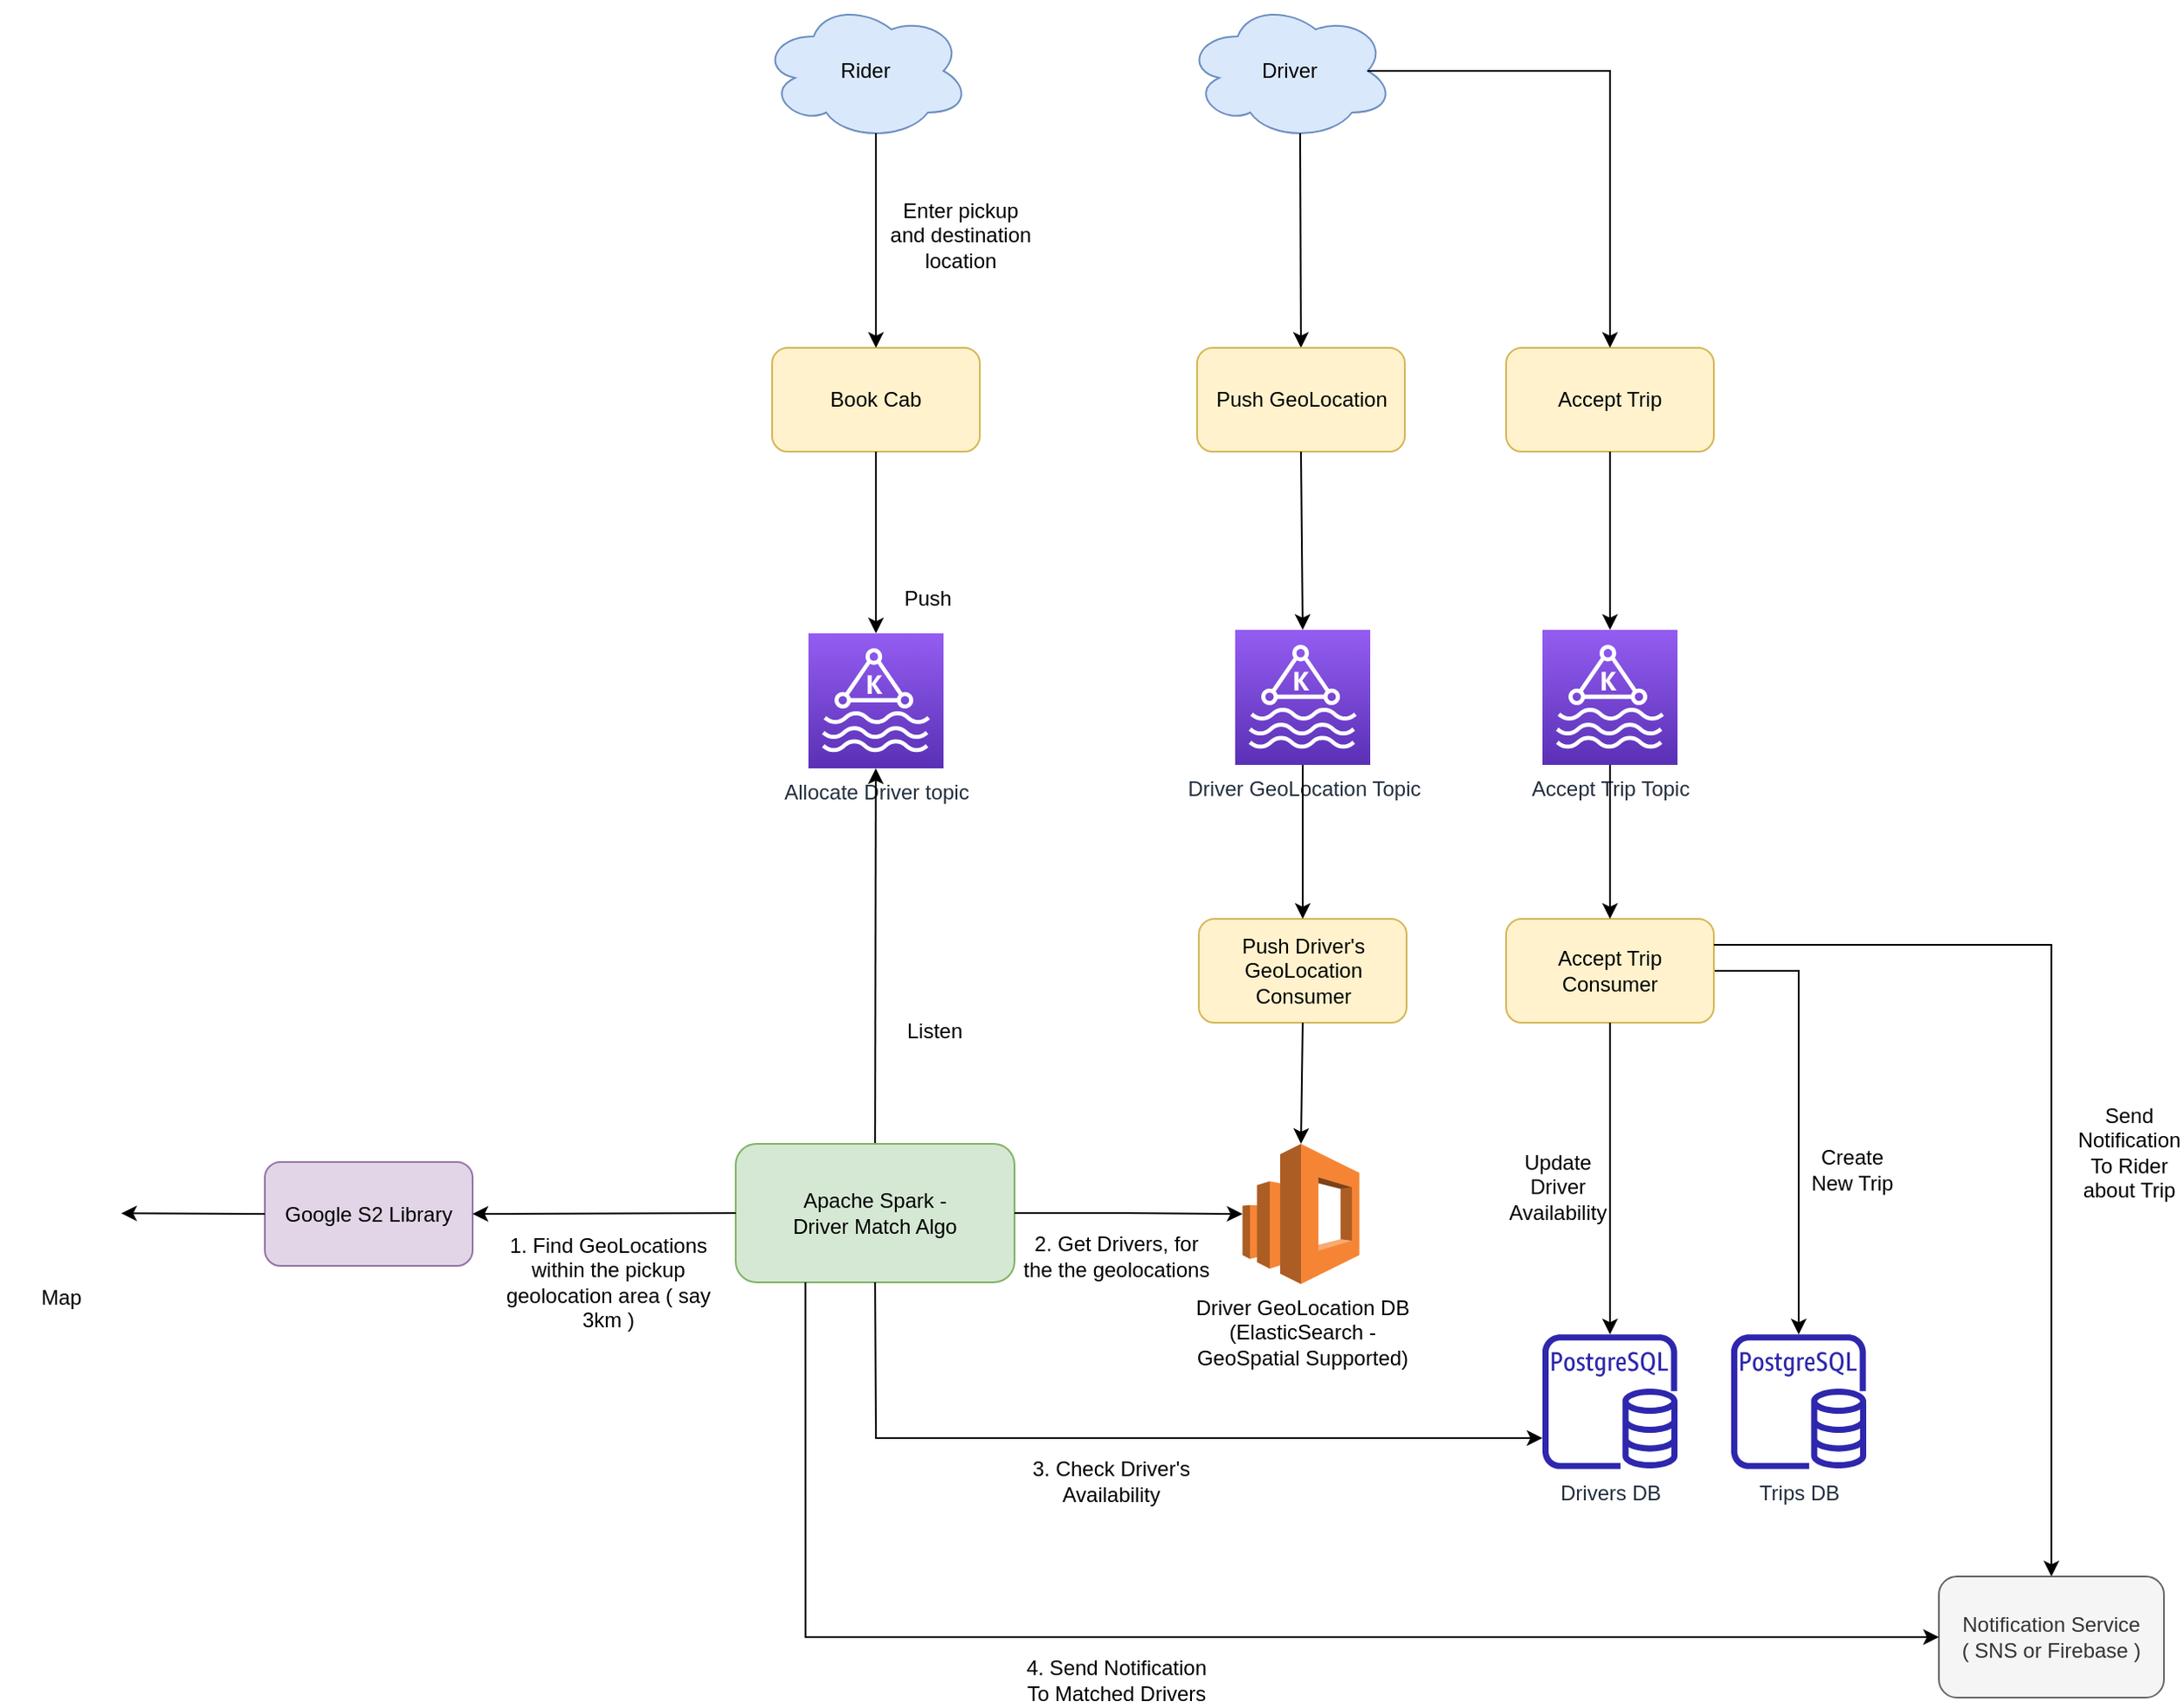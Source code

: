 <mxfile version="20.3.2" type="github">
  <diagram id="pcyGeBuE8nyzWbv3072U" name="Page-1">
    <mxGraphModel dx="1796" dy="526" grid="1" gridSize="10" guides="1" tooltips="1" connect="1" arrows="1" fold="1" page="1" pageScale="1" pageWidth="850" pageHeight="1100" math="0" shadow="0">
      <root>
        <mxCell id="0" />
        <mxCell id="1" parent="0" />
        <mxCell id="frjB1W2SkOTdsVXl6TDt-1" value="Rider" style="ellipse;shape=cloud;whiteSpace=wrap;html=1;fillColor=#dae8fc;strokeColor=#6c8ebf;" parent="1" vertex="1">
          <mxGeometry x="180" y="80" width="120" height="80" as="geometry" />
        </mxCell>
        <mxCell id="frjB1W2SkOTdsVXl6TDt-2" value="Book Cab" style="rounded=1;whiteSpace=wrap;html=1;fillColor=#fff2cc;strokeColor=#d6b656;" parent="1" vertex="1">
          <mxGeometry x="186" y="280" width="120" height="60" as="geometry" />
        </mxCell>
        <mxCell id="frjB1W2SkOTdsVXl6TDt-3" value="" style="endArrow=classic;html=1;rounded=0;exitX=0.55;exitY=0.95;exitDx=0;exitDy=0;exitPerimeter=0;entryX=0.5;entryY=0;entryDx=0;entryDy=0;" parent="1" source="frjB1W2SkOTdsVXl6TDt-1" target="frjB1W2SkOTdsVXl6TDt-2" edge="1">
          <mxGeometry width="50" height="50" relative="1" as="geometry">
            <mxPoint x="400" y="300" as="sourcePoint" />
            <mxPoint x="450" y="250" as="targetPoint" />
          </mxGeometry>
        </mxCell>
        <mxCell id="frjB1W2SkOTdsVXl6TDt-4" value="Enter pickup and destination location" style="text;html=1;strokeColor=none;fillColor=none;align=center;verticalAlign=middle;whiteSpace=wrap;rounded=0;" parent="1" vertex="1">
          <mxGeometry x="250" y="190" width="90" height="50" as="geometry" />
        </mxCell>
        <mxCell id="frjB1W2SkOTdsVXl6TDt-5" value="Allocate Driver topic" style="sketch=0;points=[[0,0,0],[0.25,0,0],[0.5,0,0],[0.75,0,0],[1,0,0],[0,1,0],[0.25,1,0],[0.5,1,0],[0.75,1,0],[1,1,0],[0,0.25,0],[0,0.5,0],[0,0.75,0],[1,0.25,0],[1,0.5,0],[1,0.75,0]];outlineConnect=0;fontColor=#232F3E;gradientColor=#945DF2;gradientDirection=north;fillColor=#5A30B5;strokeColor=#ffffff;dashed=0;verticalLabelPosition=bottom;verticalAlign=top;align=center;html=1;fontSize=12;fontStyle=0;aspect=fixed;shape=mxgraph.aws4.resourceIcon;resIcon=mxgraph.aws4.managed_streaming_for_kafka;" parent="1" vertex="1">
          <mxGeometry x="207" y="445" width="78" height="78" as="geometry" />
        </mxCell>
        <mxCell id="frjB1W2SkOTdsVXl6TDt-6" value="" style="endArrow=classic;html=1;rounded=0;exitX=0.5;exitY=1;exitDx=0;exitDy=0;entryX=0.5;entryY=0;entryDx=0;entryDy=0;entryPerimeter=0;" parent="1" source="frjB1W2SkOTdsVXl6TDt-2" target="frjB1W2SkOTdsVXl6TDt-5" edge="1">
          <mxGeometry width="50" height="50" relative="1" as="geometry">
            <mxPoint x="400" y="390" as="sourcePoint" />
            <mxPoint x="450" y="340" as="targetPoint" />
          </mxGeometry>
        </mxCell>
        <mxCell id="frjB1W2SkOTdsVXl6TDt-8" value="Driver GeoLocation DB &lt;br&gt;&lt;div&gt;(ElasticSearch - &lt;br&gt;&lt;/div&gt;&lt;div&gt;GeoSpatial Supported)&lt;/div&gt;" style="outlineConnect=0;dashed=0;verticalLabelPosition=bottom;verticalAlign=top;align=center;html=1;shape=mxgraph.aws3.elasticsearch_service;fillColor=#F58534;gradientColor=none;" parent="1" vertex="1">
          <mxGeometry x="457.75" y="740" width="67.5" height="81" as="geometry" />
        </mxCell>
        <mxCell id="frjB1W2SkOTdsVXl6TDt-10" value="" style="endArrow=classic;html=1;rounded=0;exitX=0.5;exitY=0;exitDx=0;exitDy=0;" parent="1" source="frjB1W2SkOTdsVXl6TDt-11" target="frjB1W2SkOTdsVXl6TDt-5" edge="1">
          <mxGeometry width="50" height="50" relative="1" as="geometry">
            <mxPoint x="246" y="610" as="sourcePoint" />
            <mxPoint x="450" y="630" as="targetPoint" />
          </mxGeometry>
        </mxCell>
        <mxCell id="frjB1W2SkOTdsVXl6TDt-11" value="&lt;div&gt;Apache Spark - &lt;br&gt;&lt;/div&gt;&lt;div&gt;Driver Match Algo&lt;br&gt;&lt;/div&gt;" style="rounded=1;whiteSpace=wrap;html=1;fillColor=#d5e8d4;strokeColor=#82b366;" parent="1" vertex="1">
          <mxGeometry x="165" y="740" width="161" height="80" as="geometry" />
        </mxCell>
        <mxCell id="frjB1W2SkOTdsVXl6TDt-13" value="" style="endArrow=classic;html=1;rounded=0;exitX=1;exitY=0.5;exitDx=0;exitDy=0;edgeStyle=orthogonalEdgeStyle;entryX=0;entryY=0.5;entryDx=0;entryDy=0;entryPerimeter=0;" parent="1" source="frjB1W2SkOTdsVXl6TDt-11" target="frjB1W2SkOTdsVXl6TDt-8" edge="1">
          <mxGeometry width="50" height="50" relative="1" as="geometry">
            <mxPoint x="360" y="810" as="sourcePoint" />
            <mxPoint x="410" y="760" as="targetPoint" />
          </mxGeometry>
        </mxCell>
        <mxCell id="frjB1W2SkOTdsVXl6TDt-16" value="Driver" style="ellipse;shape=cloud;whiteSpace=wrap;html=1;fillColor=#dae8fc;strokeColor=#6c8ebf;" parent="1" vertex="1">
          <mxGeometry x="425" y="80" width="120" height="80" as="geometry" />
        </mxCell>
        <mxCell id="frjB1W2SkOTdsVXl6TDt-17" value="" style="endArrow=classic;html=1;rounded=0;exitX=0.55;exitY=0.95;exitDx=0;exitDy=0;exitPerimeter=0;entryX=0.5;entryY=0;entryDx=0;entryDy=0;" parent="1" source="frjB1W2SkOTdsVXl6TDt-16" target="frjB1W2SkOTdsVXl6TDt-18" edge="1">
          <mxGeometry width="50" height="50" relative="1" as="geometry">
            <mxPoint x="310" y="370" as="sourcePoint" />
            <mxPoint x="490" y="270" as="targetPoint" />
          </mxGeometry>
        </mxCell>
        <mxCell id="frjB1W2SkOTdsVXl6TDt-18" value="Push GeoLocation" style="rounded=1;whiteSpace=wrap;html=1;fillColor=#fff2cc;strokeColor=#d6b656;" parent="1" vertex="1">
          <mxGeometry x="431.5" y="280" width="120" height="60" as="geometry" />
        </mxCell>
        <mxCell id="frjB1W2SkOTdsVXl6TDt-19" value="Accept Trip" style="rounded=1;whiteSpace=wrap;html=1;fillColor=#fff2cc;strokeColor=#d6b656;" parent="1" vertex="1">
          <mxGeometry x="610" y="280" width="120" height="60" as="geometry" />
        </mxCell>
        <mxCell id="frjB1W2SkOTdsVXl6TDt-20" value="" style="endArrow=classic;html=1;rounded=0;exitX=0.875;exitY=0.5;exitDx=0;exitDy=0;exitPerimeter=0;entryX=0.5;entryY=0;entryDx=0;entryDy=0;edgeStyle=orthogonalEdgeStyle;" parent="1" source="frjB1W2SkOTdsVXl6TDt-16" target="frjB1W2SkOTdsVXl6TDt-19" edge="1">
          <mxGeometry width="50" height="50" relative="1" as="geometry">
            <mxPoint x="310" y="360" as="sourcePoint" />
            <mxPoint x="360" y="310" as="targetPoint" />
          </mxGeometry>
        </mxCell>
        <mxCell id="frjB1W2SkOTdsVXl6TDt-22" value="Driver GeoLocation Topic" style="sketch=0;points=[[0,0,0],[0.25,0,0],[0.5,0,0],[0.75,0,0],[1,0,0],[0,1,0],[0.25,1,0],[0.5,1,0],[0.75,1,0],[1,1,0],[0,0.25,0],[0,0.5,0],[0,0.75,0],[1,0.25,0],[1,0.5,0],[1,0.75,0]];outlineConnect=0;fontColor=#232F3E;gradientColor=#945DF2;gradientDirection=north;fillColor=#5A30B5;strokeColor=#ffffff;dashed=0;verticalLabelPosition=bottom;verticalAlign=top;align=center;html=1;fontSize=12;fontStyle=0;aspect=fixed;shape=mxgraph.aws4.resourceIcon;resIcon=mxgraph.aws4.managed_streaming_for_kafka;" parent="1" vertex="1">
          <mxGeometry x="453.5" y="443" width="78" height="78" as="geometry" />
        </mxCell>
        <mxCell id="frjB1W2SkOTdsVXl6TDt-23" value="" style="endArrow=classic;html=1;rounded=0;exitX=0.5;exitY=1;exitDx=0;exitDy=0;entryX=0.5;entryY=0;entryDx=0;entryDy=0;entryPerimeter=0;" parent="1" source="frjB1W2SkOTdsVXl6TDt-18" target="frjB1W2SkOTdsVXl6TDt-22" edge="1">
          <mxGeometry width="50" height="50" relative="1" as="geometry">
            <mxPoint x="310" y="550" as="sourcePoint" />
            <mxPoint x="360" y="500" as="targetPoint" />
          </mxGeometry>
        </mxCell>
        <mxCell id="frjB1W2SkOTdsVXl6TDt-25" value="Push Driver&#39;s GeoLocation Consumer" style="rounded=1;whiteSpace=wrap;html=1;fillColor=#fff2cc;strokeColor=#d6b656;" parent="1" vertex="1">
          <mxGeometry x="432.5" y="610" width="120" height="60" as="geometry" />
        </mxCell>
        <mxCell id="frjB1W2SkOTdsVXl6TDt-26" value="" style="endArrow=classic;html=1;rounded=0;exitX=0.5;exitY=1;exitDx=0;exitDy=0;exitPerimeter=0;entryX=0.5;entryY=0;entryDx=0;entryDy=0;" parent="1" source="frjB1W2SkOTdsVXl6TDt-22" target="frjB1W2SkOTdsVXl6TDt-25" edge="1">
          <mxGeometry width="50" height="50" relative="1" as="geometry">
            <mxPoint x="310" y="600" as="sourcePoint" />
            <mxPoint x="360" y="550" as="targetPoint" />
          </mxGeometry>
        </mxCell>
        <mxCell id="frjB1W2SkOTdsVXl6TDt-27" value="" style="endArrow=classic;html=1;rounded=0;exitX=0.5;exitY=1;exitDx=0;exitDy=0;entryX=0.5;entryY=0;entryDx=0;entryDy=0;entryPerimeter=0;" parent="1" source="frjB1W2SkOTdsVXl6TDt-25" target="frjB1W2SkOTdsVXl6TDt-8" edge="1">
          <mxGeometry width="50" height="50" relative="1" as="geometry">
            <mxPoint x="310" y="600" as="sourcePoint" />
            <mxPoint x="360" y="550" as="targetPoint" />
          </mxGeometry>
        </mxCell>
        <mxCell id="frjB1W2SkOTdsVXl6TDt-28" value="4. Send Notification To Matched Drivers" style="text;html=1;strokeColor=none;fillColor=none;align=center;verticalAlign=middle;whiteSpace=wrap;rounded=0;" parent="1" vertex="1">
          <mxGeometry x="325" y="1035" width="120" height="30" as="geometry" />
        </mxCell>
        <mxCell id="frjB1W2SkOTdsVXl6TDt-29" value="Accept Trip Topic" style="sketch=0;points=[[0,0,0],[0.25,0,0],[0.5,0,0],[0.75,0,0],[1,0,0],[0,1,0],[0.25,1,0],[0.5,1,0],[0.75,1,0],[1,1,0],[0,0.25,0],[0,0.5,0],[0,0.75,0],[1,0.25,0],[1,0.5,0],[1,0.75,0]];outlineConnect=0;fontColor=#232F3E;gradientColor=#945DF2;gradientDirection=north;fillColor=#5A30B5;strokeColor=#ffffff;dashed=0;verticalLabelPosition=bottom;verticalAlign=top;align=center;html=1;fontSize=12;fontStyle=0;aspect=fixed;shape=mxgraph.aws4.resourceIcon;resIcon=mxgraph.aws4.managed_streaming_for_kafka;" parent="1" vertex="1">
          <mxGeometry x="631" y="443" width="78" height="78" as="geometry" />
        </mxCell>
        <mxCell id="frjB1W2SkOTdsVXl6TDt-32" value="" style="endArrow=classic;html=1;rounded=0;exitX=0.5;exitY=1;exitDx=0;exitDy=0;" parent="1" source="frjB1W2SkOTdsVXl6TDt-19" target="frjB1W2SkOTdsVXl6TDt-29" edge="1">
          <mxGeometry width="50" height="50" relative="1" as="geometry">
            <mxPoint x="320" y="490" as="sourcePoint" />
            <mxPoint x="370" y="440" as="targetPoint" />
          </mxGeometry>
        </mxCell>
        <mxCell id="frjB1W2SkOTdsVXl6TDt-33" value="Trips DB" style="sketch=0;outlineConnect=0;fontColor=#232F3E;gradientColor=none;fillColor=#2E27AD;strokeColor=none;dashed=0;verticalLabelPosition=bottom;verticalAlign=top;align=center;html=1;fontSize=12;fontStyle=0;aspect=fixed;pointerEvents=1;shape=mxgraph.aws4.rds_postgresql_instance;" parent="1" vertex="1">
          <mxGeometry x="740" y="850" width="78" height="78" as="geometry" />
        </mxCell>
        <mxCell id="frjB1W2SkOTdsVXl6TDt-34" value="" style="endArrow=classic;html=1;rounded=0;exitX=1;exitY=0.5;exitDx=0;exitDy=0;edgeStyle=orthogonalEdgeStyle;" parent="1" source="frjB1W2SkOTdsVXl6TDt-35" target="frjB1W2SkOTdsVXl6TDt-33" edge="1">
          <mxGeometry width="50" height="50" relative="1" as="geometry">
            <mxPoint x="680" y="770" as="sourcePoint" />
            <mxPoint x="370" y="740" as="targetPoint" />
          </mxGeometry>
        </mxCell>
        <mxCell id="frjB1W2SkOTdsVXl6TDt-35" value="Accept Trip Consumer" style="rounded=1;whiteSpace=wrap;html=1;fillColor=#fff2cc;strokeColor=#d6b656;" parent="1" vertex="1">
          <mxGeometry x="610" y="610" width="120" height="60" as="geometry" />
        </mxCell>
        <mxCell id="frjB1W2SkOTdsVXl6TDt-36" value="" style="endArrow=classic;html=1;rounded=0;exitX=0.5;exitY=1;exitDx=0;exitDy=0;exitPerimeter=0;" parent="1" source="frjB1W2SkOTdsVXl6TDt-29" target="frjB1W2SkOTdsVXl6TDt-35" edge="1">
          <mxGeometry width="50" height="50" relative="1" as="geometry">
            <mxPoint x="320" y="660" as="sourcePoint" />
            <mxPoint x="370" y="610" as="targetPoint" />
          </mxGeometry>
        </mxCell>
        <mxCell id="frjB1W2SkOTdsVXl6TDt-39" value="2. Get Drivers, for the the geolocations" style="text;html=1;strokeColor=none;fillColor=none;align=center;verticalAlign=middle;whiteSpace=wrap;rounded=0;" parent="1" vertex="1">
          <mxGeometry x="330" y="790" width="110" height="30" as="geometry" />
        </mxCell>
        <mxCell id="frjB1W2SkOTdsVXl6TDt-40" value="Drivers DB" style="sketch=0;outlineConnect=0;fontColor=#232F3E;gradientColor=none;fillColor=#2E27AD;strokeColor=none;dashed=0;verticalLabelPosition=bottom;verticalAlign=top;align=center;html=1;fontSize=12;fontStyle=0;aspect=fixed;pointerEvents=1;shape=mxgraph.aws4.rds_postgresql_instance;" parent="1" vertex="1">
          <mxGeometry x="631" y="850" width="78" height="78" as="geometry" />
        </mxCell>
        <mxCell id="frjB1W2SkOTdsVXl6TDt-44" value="" style="endArrow=classic;html=1;rounded=0;exitX=0.5;exitY=1;exitDx=0;exitDy=0;" parent="1" source="frjB1W2SkOTdsVXl6TDt-35" target="frjB1W2SkOTdsVXl6TDt-40" edge="1">
          <mxGeometry width="50" height="50" relative="1" as="geometry">
            <mxPoint x="320" y="870" as="sourcePoint" />
            <mxPoint x="370" y="820" as="targetPoint" />
          </mxGeometry>
        </mxCell>
        <mxCell id="frjB1W2SkOTdsVXl6TDt-45" value="Update Driver Availability" style="text;html=1;strokeColor=none;fillColor=none;align=center;verticalAlign=middle;whiteSpace=wrap;rounded=0;" parent="1" vertex="1">
          <mxGeometry x="610" y="750" width="60" height="30" as="geometry" />
        </mxCell>
        <mxCell id="frjB1W2SkOTdsVXl6TDt-46" value="" style="endArrow=classic;html=1;rounded=0;exitX=0.5;exitY=1;exitDx=0;exitDy=0;edgeStyle=elbowEdgeStyle;" parent="1" source="frjB1W2SkOTdsVXl6TDt-11" target="frjB1W2SkOTdsVXl6TDt-40" edge="1">
          <mxGeometry width="50" height="50" relative="1" as="geometry">
            <mxPoint x="320" y="830" as="sourcePoint" />
            <mxPoint x="370" y="780" as="targetPoint" />
            <Array as="points">
              <mxPoint x="246" y="910" />
            </Array>
          </mxGeometry>
        </mxCell>
        <mxCell id="frjB1W2SkOTdsVXl6TDt-47" value="3. Check Driver&#39;s Availability" style="text;html=1;strokeColor=none;fillColor=none;align=center;verticalAlign=middle;whiteSpace=wrap;rounded=0;" parent="1" vertex="1">
          <mxGeometry x="335" y="920" width="94" height="30" as="geometry" />
        </mxCell>
        <mxCell id="frjB1W2SkOTdsVXl6TDt-54" value="" style="endArrow=classic;html=1;rounded=0;exitX=1;exitY=0.25;exitDx=0;exitDy=0;edgeStyle=orthogonalEdgeStyle;" parent="1" source="frjB1W2SkOTdsVXl6TDt-35" target="frjB1W2SkOTdsVXl6TDt-58" edge="1">
          <mxGeometry width="50" height="50" relative="1" as="geometry">
            <mxPoint x="880" y="670" as="sourcePoint" />
            <mxPoint x="930" y="620" as="targetPoint" />
          </mxGeometry>
        </mxCell>
        <mxCell id="frjB1W2SkOTdsVXl6TDt-55" value="Send Notification To Rider about Trip" style="text;html=1;strokeColor=none;fillColor=none;align=center;verticalAlign=middle;whiteSpace=wrap;rounded=0;" parent="1" vertex="1">
          <mxGeometry x="940" y="730" width="60" height="30" as="geometry" />
        </mxCell>
        <mxCell id="frjB1W2SkOTdsVXl6TDt-56" value="Create New Trip" style="text;html=1;strokeColor=none;fillColor=none;align=center;verticalAlign=middle;whiteSpace=wrap;rounded=0;" parent="1" vertex="1">
          <mxGeometry x="780" y="740" width="60" height="30" as="geometry" />
        </mxCell>
        <mxCell id="frjB1W2SkOTdsVXl6TDt-58" value="&lt;div&gt;Notification Service &lt;br&gt;&lt;/div&gt;&lt;div&gt;( SNS or Firebase )&lt;/div&gt;" style="rounded=1;whiteSpace=wrap;html=1;fillColor=#f5f5f5;strokeColor=#666666;fontColor=#333333;" parent="1" vertex="1">
          <mxGeometry x="860" y="990" width="130" height="70" as="geometry" />
        </mxCell>
        <mxCell id="frjB1W2SkOTdsVXl6TDt-59" value="" style="endArrow=classic;html=1;rounded=0;exitX=0.25;exitY=1;exitDx=0;exitDy=0;entryX=0;entryY=0.5;entryDx=0;entryDy=0;edgeStyle=orthogonalEdgeStyle;" parent="1" source="frjB1W2SkOTdsVXl6TDt-11" target="frjB1W2SkOTdsVXl6TDt-58" edge="1">
          <mxGeometry width="50" height="50" relative="1" as="geometry">
            <mxPoint x="550" y="870" as="sourcePoint" />
            <mxPoint x="600" y="820" as="targetPoint" />
          </mxGeometry>
        </mxCell>
        <mxCell id="39VdxQCoYcgSN5myBxom-1" value="Push" style="text;html=1;strokeColor=none;fillColor=none;align=center;verticalAlign=middle;whiteSpace=wrap;rounded=0;" parent="1" vertex="1">
          <mxGeometry x="246" y="410" width="60" height="30" as="geometry" />
        </mxCell>
        <mxCell id="39VdxQCoYcgSN5myBxom-2" value="Listen" style="text;html=1;strokeColor=none;fillColor=none;align=center;verticalAlign=middle;whiteSpace=wrap;rounded=0;" parent="1" vertex="1">
          <mxGeometry x="250" y="660" width="60" height="30" as="geometry" />
        </mxCell>
        <mxCell id="VM7dyoGf9EZAc1K57mq5-1" value="Map" style="shape=image;html=1;verticalAlign=top;verticalLabelPosition=bottom;labelBackgroundColor=#ffffff;imageAspect=0;aspect=fixed;image=https://cdn1.iconfinder.com/data/icons/ui-essential-17/32/UI_Essential_Outline_2_essential-app-ui-location-map-pin-22-128.png" vertex="1" parent="1">
          <mxGeometry x="-260" y="745" width="70" height="70" as="geometry" />
        </mxCell>
        <mxCell id="VM7dyoGf9EZAc1K57mq5-2" value="Google S2 Library" style="rounded=1;whiteSpace=wrap;html=1;fillColor=#e1d5e7;strokeColor=#9673a6;" vertex="1" parent="1">
          <mxGeometry x="-107" y="750.5" width="120" height="60" as="geometry" />
        </mxCell>
        <mxCell id="VM7dyoGf9EZAc1K57mq5-4" value="" style="endArrow=classic;html=1;rounded=0;exitX=0;exitY=0.5;exitDx=0;exitDy=0;entryX=1;entryY=0.5;entryDx=0;entryDy=0;" edge="1" parent="1" source="frjB1W2SkOTdsVXl6TDt-11" target="VM7dyoGf9EZAc1K57mq5-2">
          <mxGeometry width="50" height="50" relative="1" as="geometry">
            <mxPoint x="110" y="830" as="sourcePoint" />
            <mxPoint x="160" y="780" as="targetPoint" />
          </mxGeometry>
        </mxCell>
        <mxCell id="VM7dyoGf9EZAc1K57mq5-5" value="" style="endArrow=classic;html=1;rounded=0;exitX=0;exitY=0.5;exitDx=0;exitDy=0;" edge="1" parent="1" source="VM7dyoGf9EZAc1K57mq5-2" target="VM7dyoGf9EZAc1K57mq5-1">
          <mxGeometry width="50" height="50" relative="1" as="geometry">
            <mxPoint x="110" y="830" as="sourcePoint" />
            <mxPoint x="160" y="780" as="targetPoint" />
          </mxGeometry>
        </mxCell>
        <mxCell id="VM7dyoGf9EZAc1K57mq5-6" value="1. Find GeoLocations within the pickup geolocation area ( say 3km )" style="text;html=1;strokeColor=none;fillColor=none;align=center;verticalAlign=middle;whiteSpace=wrap;rounded=0;" vertex="1" parent="1">
          <mxGeometry x="24" y="800" width="135" height="40" as="geometry" />
        </mxCell>
      </root>
    </mxGraphModel>
  </diagram>
</mxfile>
